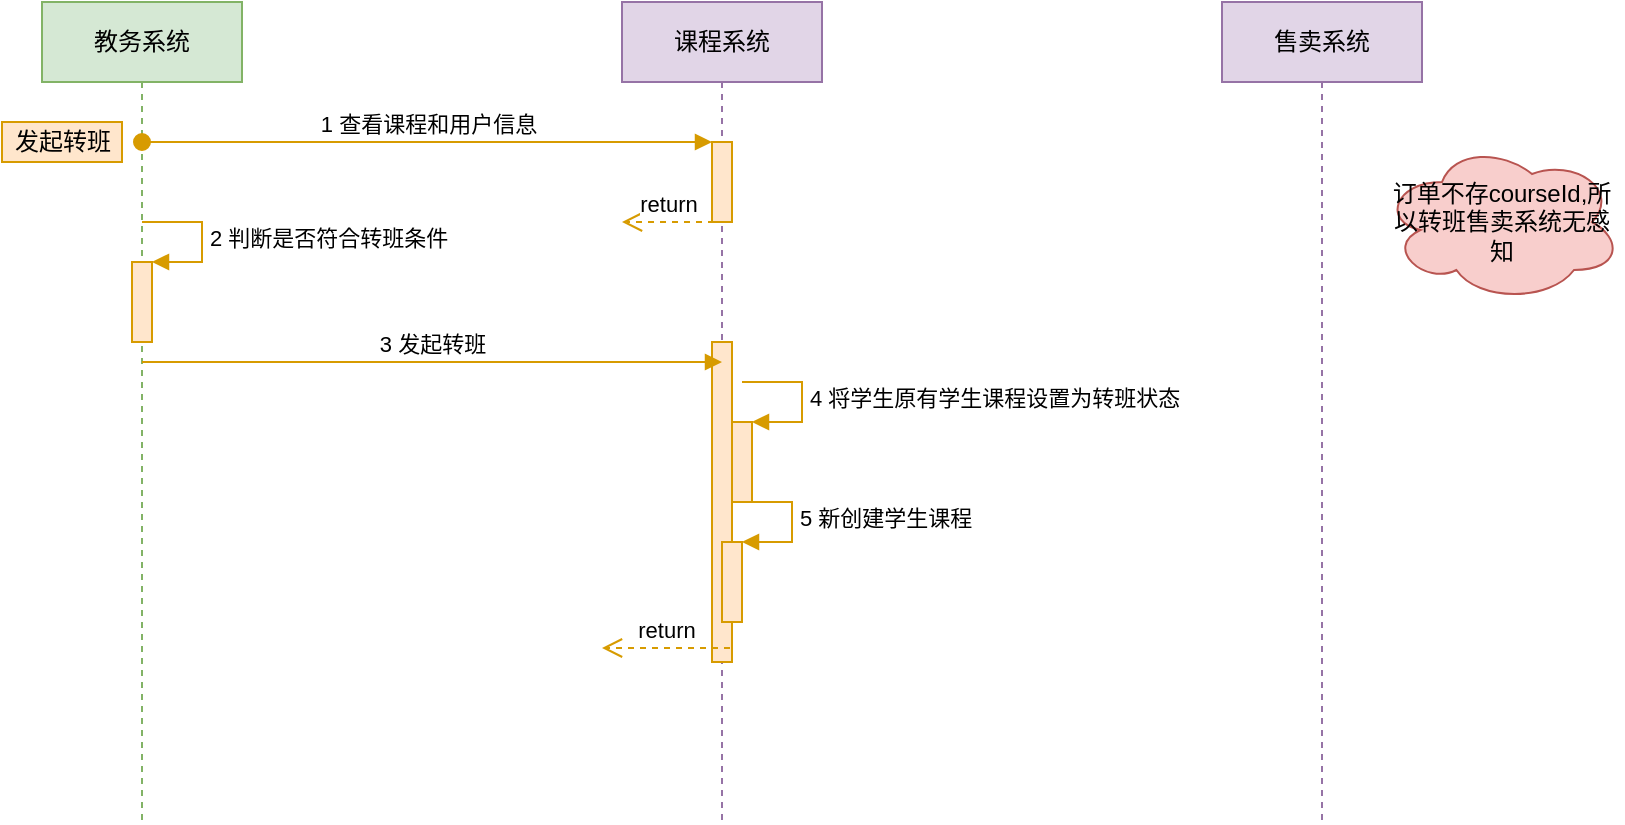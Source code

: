 <mxfile version="15.7.3" type="github">
  <diagram id="E9qbDYDOtKsYONIH9-f7" name="Page-1">
    <mxGraphModel dx="1298" dy="808" grid="1" gridSize="10" guides="1" tooltips="1" connect="1" arrows="1" fold="1" page="1" pageScale="1" pageWidth="827" pageHeight="1169" math="0" shadow="0">
      <root>
        <mxCell id="0" />
        <mxCell id="1" parent="0" />
        <mxCell id="XqyBOipwKsmBVul3KAgj-1" value="教务系统" style="shape=umlLifeline;perimeter=lifelinePerimeter;whiteSpace=wrap;html=1;container=1;collapsible=0;recursiveResize=0;outlineConnect=0;fillColor=#d5e8d4;strokeColor=#82b366;" parent="1" vertex="1">
          <mxGeometry x="90" y="40" width="100" height="410" as="geometry" />
        </mxCell>
        <mxCell id="XqyBOipwKsmBVul3KAgj-7" value="" style="html=1;points=[];perimeter=orthogonalPerimeter;fillColor=#ffe6cc;strokeColor=#d79b00;" parent="XqyBOipwKsmBVul3KAgj-1" vertex="1">
          <mxGeometry x="45" y="130" width="10" height="40" as="geometry" />
        </mxCell>
        <mxCell id="XqyBOipwKsmBVul3KAgj-8" value="2 判断是否符合转班条件" style="edgeStyle=orthogonalEdgeStyle;html=1;align=left;spacingLeft=2;endArrow=block;rounded=0;entryX=1;entryY=0;fillColor=#ffe6cc;strokeColor=#d79b00;" parent="XqyBOipwKsmBVul3KAgj-1" target="XqyBOipwKsmBVul3KAgj-7" edge="1">
          <mxGeometry relative="1" as="geometry">
            <mxPoint x="50" y="110" as="sourcePoint" />
            <Array as="points">
              <mxPoint x="80" y="110" />
            </Array>
          </mxGeometry>
        </mxCell>
        <mxCell id="XqyBOipwKsmBVul3KAgj-2" value="课程系统" style="shape=umlLifeline;perimeter=lifelinePerimeter;whiteSpace=wrap;html=1;container=1;collapsible=0;recursiveResize=0;outlineConnect=0;fillColor=#e1d5e7;strokeColor=#9673a6;" parent="1" vertex="1">
          <mxGeometry x="380" y="40" width="100" height="410" as="geometry" />
        </mxCell>
        <mxCell id="XqyBOipwKsmBVul3KAgj-4" value="" style="html=1;points=[];perimeter=orthogonalPerimeter;fillColor=#ffe6cc;strokeColor=#d79b00;" parent="XqyBOipwKsmBVul3KAgj-2" vertex="1">
          <mxGeometry x="45" y="70" width="10" height="40" as="geometry" />
        </mxCell>
        <mxCell id="XqyBOipwKsmBVul3KAgj-20" value="" style="html=1;points=[];perimeter=orthogonalPerimeter;fillColor=#ffe6cc;strokeColor=#d79b00;" parent="XqyBOipwKsmBVul3KAgj-2" vertex="1">
          <mxGeometry x="45" y="170" width="10" height="160" as="geometry" />
        </mxCell>
        <mxCell id="XqyBOipwKsmBVul3KAgj-23" value="" style="html=1;points=[];perimeter=orthogonalPerimeter;fillColor=#ffe6cc;strokeColor=#d79b00;" parent="XqyBOipwKsmBVul3KAgj-2" vertex="1">
          <mxGeometry x="55" y="210" width="10" height="40" as="geometry" />
        </mxCell>
        <mxCell id="XqyBOipwKsmBVul3KAgj-24" value="4 将学生原有学生课程设置为转班状态" style="edgeStyle=orthogonalEdgeStyle;html=1;align=left;spacingLeft=2;endArrow=block;rounded=0;entryX=1;entryY=0;fillColor=#ffe6cc;strokeColor=#d79b00;" parent="XqyBOipwKsmBVul3KAgj-2" target="XqyBOipwKsmBVul3KAgj-23" edge="1">
          <mxGeometry relative="1" as="geometry">
            <mxPoint x="60" y="190" as="sourcePoint" />
            <Array as="points">
              <mxPoint x="90" y="190" />
            </Array>
          </mxGeometry>
        </mxCell>
        <mxCell id="XqyBOipwKsmBVul3KAgj-25" value="" style="html=1;points=[];perimeter=orthogonalPerimeter;fillColor=#ffe6cc;strokeColor=#d79b00;" parent="XqyBOipwKsmBVul3KAgj-2" vertex="1">
          <mxGeometry x="50" y="270" width="10" height="40" as="geometry" />
        </mxCell>
        <mxCell id="XqyBOipwKsmBVul3KAgj-26" value="5 新创建学生课程" style="edgeStyle=orthogonalEdgeStyle;html=1;align=left;spacingLeft=2;endArrow=block;rounded=0;entryX=1;entryY=0;fillColor=#ffe6cc;strokeColor=#d79b00;" parent="XqyBOipwKsmBVul3KAgj-2" target="XqyBOipwKsmBVul3KAgj-25" edge="1">
          <mxGeometry relative="1" as="geometry">
            <mxPoint x="55" y="250" as="sourcePoint" />
            <Array as="points">
              <mxPoint x="85" y="250" />
            </Array>
          </mxGeometry>
        </mxCell>
        <mxCell id="XqyBOipwKsmBVul3KAgj-3" value="售卖系统" style="shape=umlLifeline;perimeter=lifelinePerimeter;whiteSpace=wrap;html=1;container=1;collapsible=0;recursiveResize=0;outlineConnect=0;fillColor=#e1d5e7;strokeColor=#9673a6;" parent="1" vertex="1">
          <mxGeometry x="680" y="40" width="100" height="410" as="geometry" />
        </mxCell>
        <mxCell id="XqyBOipwKsmBVul3KAgj-5" value="1 查看课程和用户信息" style="html=1;verticalAlign=bottom;startArrow=oval;endArrow=block;startSize=8;rounded=0;fillColor=#ffe6cc;strokeColor=#d79b00;" parent="1" source="XqyBOipwKsmBVul3KAgj-1" target="XqyBOipwKsmBVul3KAgj-4" edge="1">
          <mxGeometry relative="1" as="geometry">
            <mxPoint x="365" y="110" as="sourcePoint" />
            <Array as="points">
              <mxPoint x="210" y="110" />
            </Array>
          </mxGeometry>
        </mxCell>
        <mxCell id="XqyBOipwKsmBVul3KAgj-6" value="return" style="html=1;verticalAlign=bottom;endArrow=open;dashed=1;endSize=8;rounded=0;exitX=0.1;exitY=1;exitDx=0;exitDy=0;exitPerimeter=0;fillColor=#ffe6cc;strokeColor=#d79b00;" parent="1" source="XqyBOipwKsmBVul3KAgj-4" edge="1">
          <mxGeometry relative="1" as="geometry">
            <mxPoint x="420" y="140" as="sourcePoint" />
            <mxPoint x="380" y="150" as="targetPoint" />
            <Array as="points">
              <mxPoint x="400" y="150" />
            </Array>
          </mxGeometry>
        </mxCell>
        <mxCell id="XqyBOipwKsmBVul3KAgj-9" value="发起转班" style="text;html=1;align=center;verticalAlign=middle;resizable=0;points=[];autosize=1;strokeColor=#d79b00;fillColor=#ffe6cc;" parent="1" vertex="1">
          <mxGeometry x="70" y="100" width="60" height="20" as="geometry" />
        </mxCell>
        <mxCell id="XqyBOipwKsmBVul3KAgj-11" value="3 发起转班" style="html=1;verticalAlign=bottom;endArrow=block;rounded=0;fillColor=#ffe6cc;strokeColor=#d79b00;" parent="1" source="XqyBOipwKsmBVul3KAgj-1" edge="1">
          <mxGeometry relative="1" as="geometry">
            <mxPoint x="655" y="220" as="sourcePoint" />
            <mxPoint x="430" y="220" as="targetPoint" />
          </mxGeometry>
        </mxCell>
        <mxCell id="XqyBOipwKsmBVul3KAgj-14" value="订单不存courseId,所以转班售卖系统无感知" style="ellipse;shape=cloud;whiteSpace=wrap;html=1;fillColor=#f8cecc;strokeColor=#b85450;" parent="1" vertex="1">
          <mxGeometry x="760" y="110" width="120" height="80" as="geometry" />
        </mxCell>
        <mxCell id="XqyBOipwKsmBVul3KAgj-33" value="return" style="html=1;verticalAlign=bottom;endArrow=open;dashed=1;endSize=8;rounded=0;exitX=0.9;exitY=0.956;exitDx=0;exitDy=0;exitPerimeter=0;fillColor=#ffe6cc;strokeColor=#d79b00;" parent="1" source="XqyBOipwKsmBVul3KAgj-20" edge="1">
          <mxGeometry relative="1" as="geometry">
            <mxPoint x="731" y="520.9" as="sourcePoint" />
            <mxPoint x="370" y="363" as="targetPoint" />
          </mxGeometry>
        </mxCell>
      </root>
    </mxGraphModel>
  </diagram>
</mxfile>
